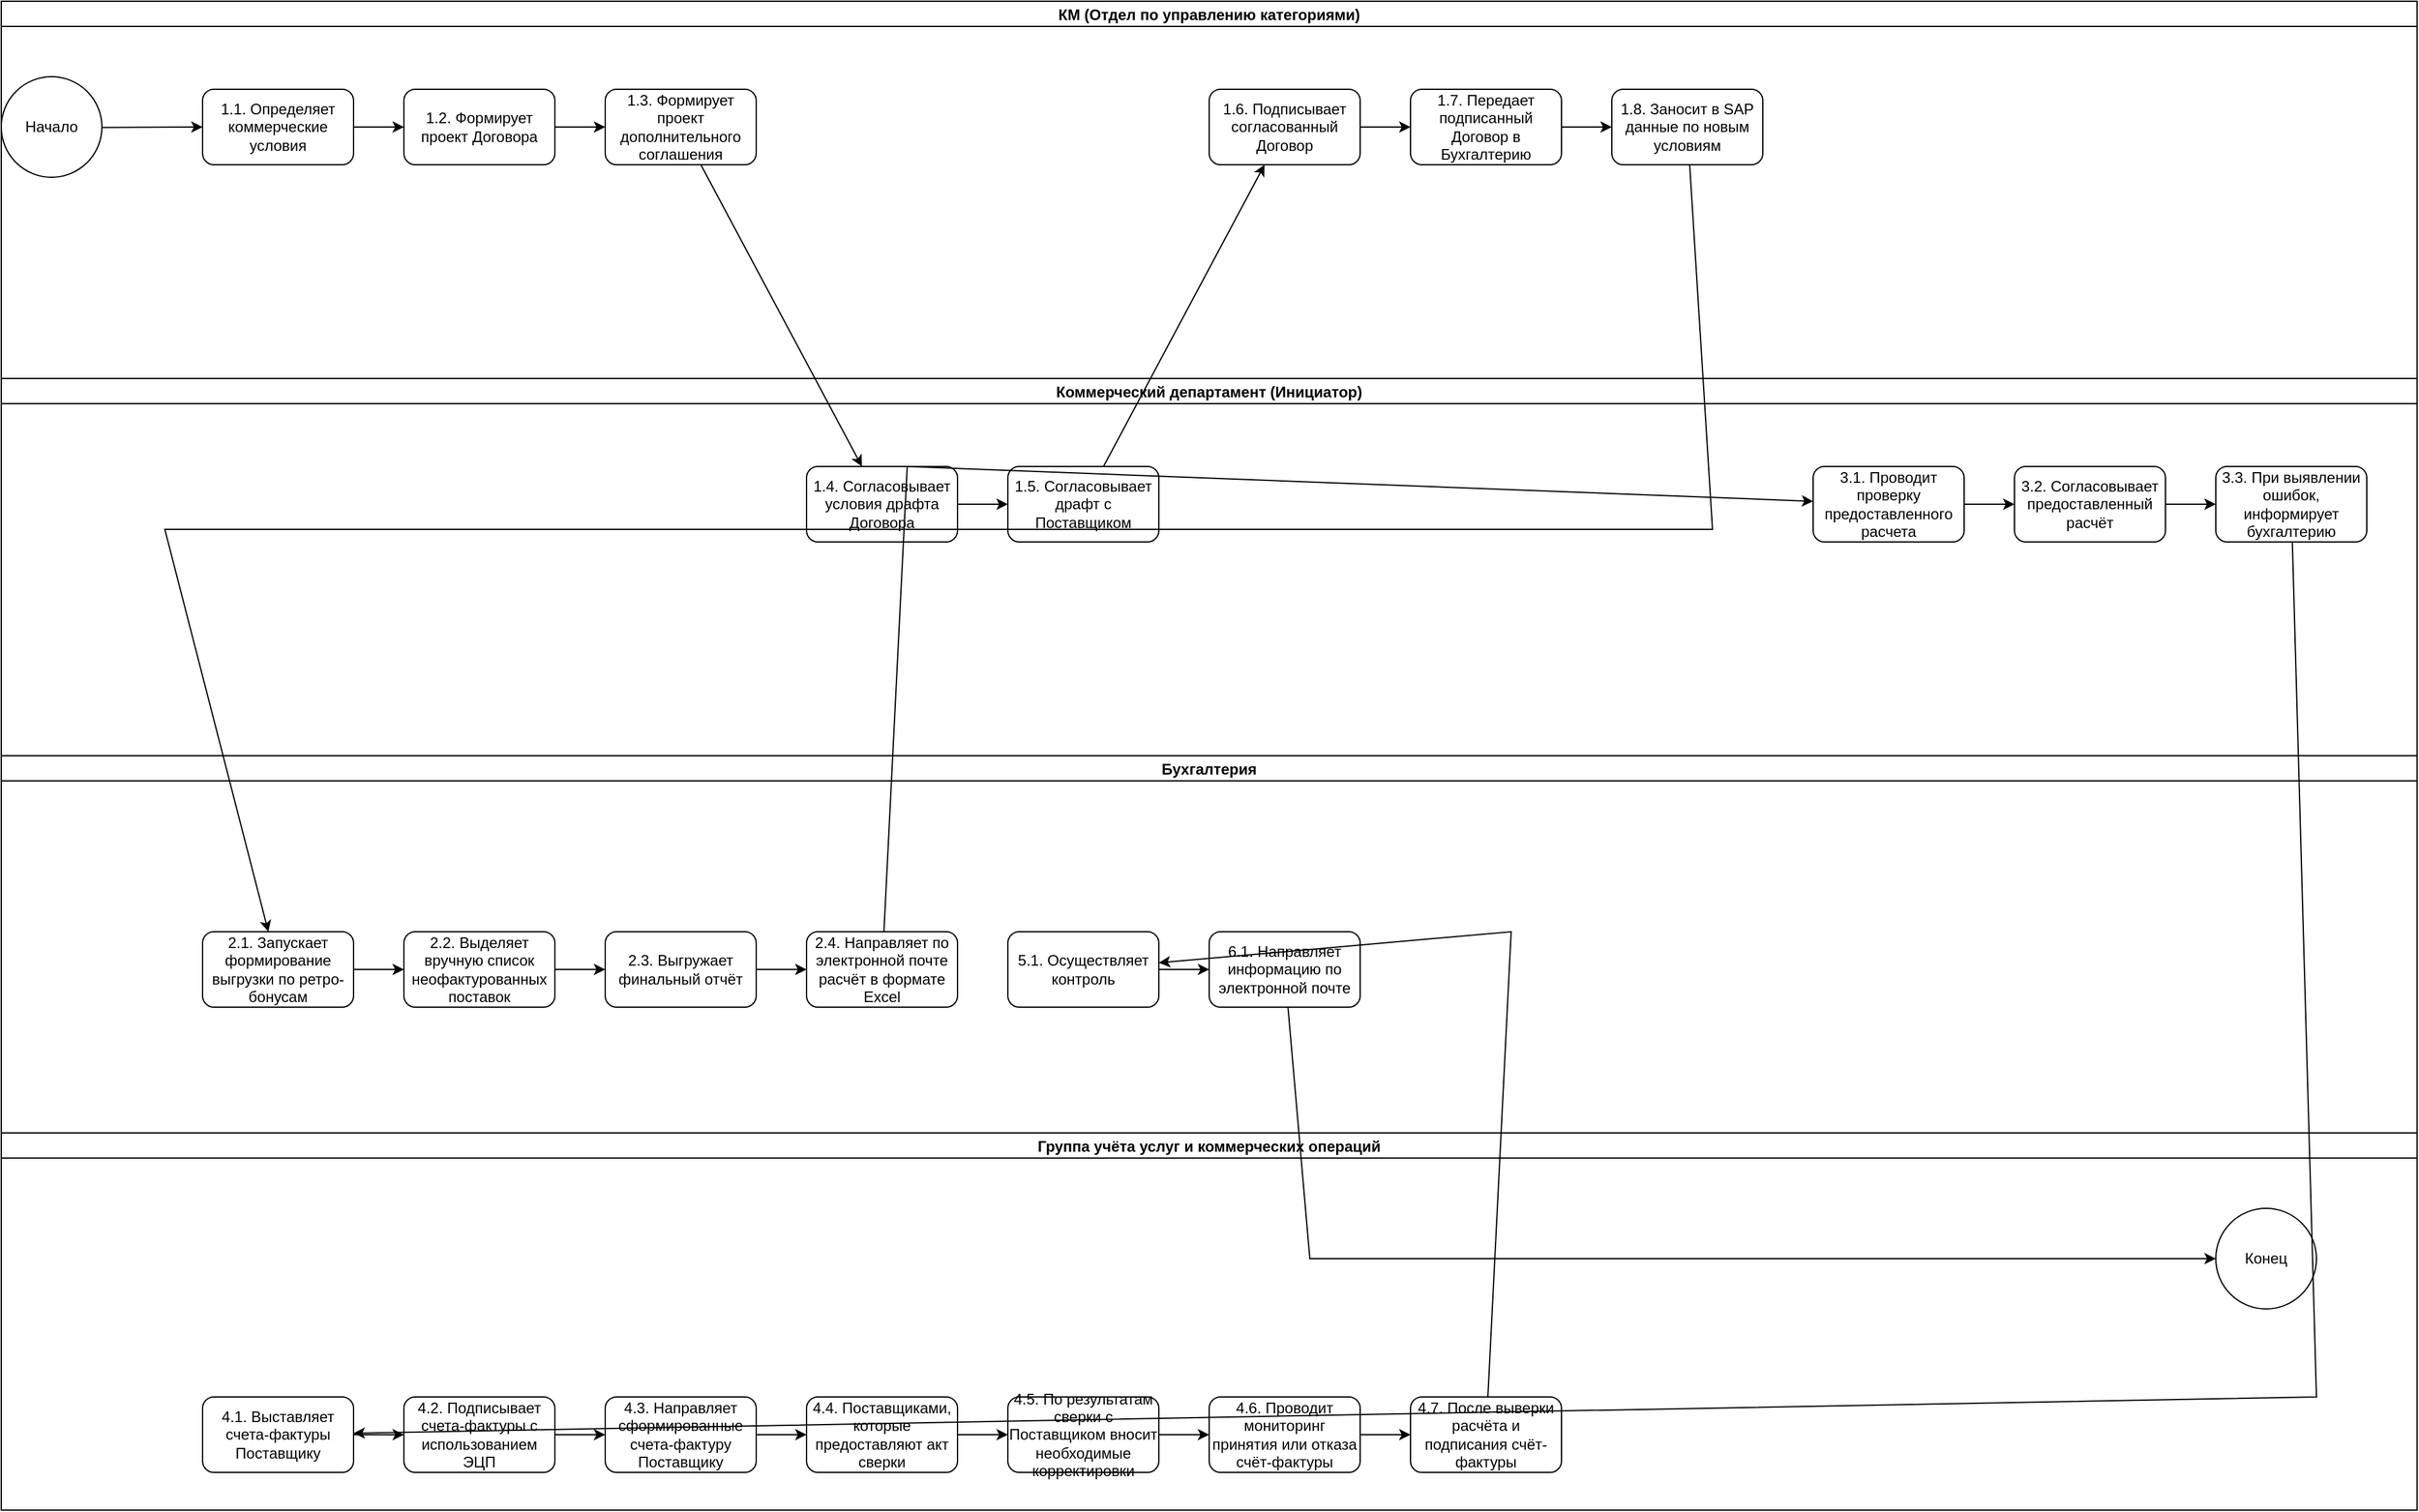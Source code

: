 <mxfile version="22.0.8" type="device">
  <diagram name="Page-1" id="12345">
    <mxGraphModel dx="2868" dy="1588" grid="1" gridSize="10" guides="1" tooltips="1" connect="1" arrows="1" fold="1" page="1" pageScale="1" pageWidth="2000" pageHeight="1600" math="0" shadow="0">
      <root>
        <mxCell id="0" />
        <mxCell id="1" parent="0" />
        <mxCell id="pool1" value="КМ (Отдел по управлению категориями)" style="swimlane;startSize=20;" vertex="1" parent="1">
          <mxGeometry x="40" y="40" width="1920" height="300" as="geometry" />
        </mxCell>
        <mxCell id="task1_1" value="1.1. Определяет коммерческие условия" style="rounded=1;whiteSpace=wrap;html=1;" vertex="1" parent="pool1">
          <mxGeometry x="160" y="70" width="120" height="60" as="geometry" />
        </mxCell>
        <mxCell id="task1_2" value="1.2. Формирует проект Договора" style="rounded=1;whiteSpace=wrap;html=1;" vertex="1" parent="pool1">
          <mxGeometry x="320" y="70" width="120" height="60" as="geometry" />
        </mxCell>
        <mxCell id="task1_3" value="1.3. Формирует проект дополнительного соглашения" style="rounded=1;whiteSpace=wrap;html=1;" vertex="1" parent="pool1">
          <mxGeometry x="480" y="70" width="120" height="60" as="geometry" />
        </mxCell>
        <mxCell id="task1_6" value="1.6. Подписывает согласованный Договор" style="rounded=1;whiteSpace=wrap;html=1;" vertex="1" parent="pool1">
          <mxGeometry x="960" y="70" width="120" height="60" as="geometry" />
        </mxCell>
        <mxCell id="task1_7" value="1.7. Передает подписанный Договор в Бухгалтерию" style="rounded=1;whiteSpace=wrap;html=1;" vertex="1" parent="pool1">
          <mxGeometry x="1120" y="70" width="120" height="60" as="geometry" />
        </mxCell>
        <mxCell id="task1_8" value="1.8. Заносит в SAP данные по новым условиям" style="rounded=1;whiteSpace=wrap;html=1;" vertex="1" parent="pool1">
          <mxGeometry x="1280" y="70" width="120" height="60" as="geometry" />
        </mxCell>
        <mxCell id="pool2" value="Коммерческий департамент (Инициатор)" style="swimlane;startSize=20;" vertex="1" parent="1">
          <mxGeometry x="40" y="340" width="1920" height="300" as="geometry" />
        </mxCell>
        <mxCell id="task1_4" value="1.4. Согласовывает условия драфта Договора" style="rounded=1;whiteSpace=wrap;html=1;" vertex="1" parent="pool2">
          <mxGeometry x="640" y="70" width="120" height="60" as="geometry" />
        </mxCell>
        <mxCell id="task1_5" value="1.5. Согласовывает драфт с Поставщиком" style="rounded=1;whiteSpace=wrap;html=1;" vertex="1" parent="pool2">
          <mxGeometry x="800" y="70" width="120" height="60" as="geometry" />
        </mxCell>
        <mxCell id="task3_1" value="3.1. Проводит проверку предоставленного расчета" style="rounded=1;whiteSpace=wrap;html=1;" vertex="1" parent="pool2">
          <mxGeometry x="1440" y="70" width="120" height="60" as="geometry" />
        </mxCell>
        <mxCell id="task3_2" value="3.2. Согласовывает предоставленный расчёт" style="rounded=1;whiteSpace=wrap;html=1;" vertex="1" parent="pool2">
          <mxGeometry x="1600" y="70" width="120" height="60" as="geometry" />
        </mxCell>
        <mxCell id="task3_3" value="3.3. При выявлении ошибок, информирует бухгалтерию" style="rounded=1;whiteSpace=wrap;html=1;" vertex="1" parent="pool2">
          <mxGeometry x="1760" y="70" width="120" height="60" as="geometry" />
        </mxCell>
        <mxCell id="pool3" value="Бухгалтерия" style="swimlane;startSize=20;" vertex="1" parent="1">
          <mxGeometry x="40" y="640" width="1920" height="300" as="geometry" />
        </mxCell>
        <mxCell id="task2_1" value="2.1. Запускает формирование выгрузки по ретро-бонусам" style="rounded=1;whiteSpace=wrap;html=1;" vertex="1" parent="pool3">
          <mxGeometry x="160" y="140" width="120" height="60" as="geometry" />
        </mxCell>
        <mxCell id="task2_2" value="2.2. Выделяет вручную список неофактурованных поставок" style="rounded=1;whiteSpace=wrap;html=1;" vertex="1" parent="pool3">
          <mxGeometry x="320" y="140" width="120" height="60" as="geometry" />
        </mxCell>
        <mxCell id="task2_3" value="2.3. Выгружает финальный отчёт" style="rounded=1;whiteSpace=wrap;html=1;" vertex="1" parent="pool3">
          <mxGeometry x="480" y="140" width="120" height="60" as="geometry" />
        </mxCell>
        <mxCell id="task2_4" value="2.4. Направляет по электронной почте расчёт в формате Excel" style="rounded=1;whiteSpace=wrap;html=1;" vertex="1" parent="pool3">
          <mxGeometry x="640" y="140" width="120" height="60" as="geometry" />
        </mxCell>
        <mxCell id="task5_1" value="5.1. Осуществляет контроль" style="rounded=1;whiteSpace=wrap;html=1;" vertex="1" parent="pool3">
          <mxGeometry x="800" y="140" width="120" height="60" as="geometry" />
        </mxCell>
        <mxCell id="task6_1" value="6.1. Направляет информацию по электронной почте" style="rounded=1;whiteSpace=wrap;html=1;" vertex="1" parent="pool3">
          <mxGeometry x="960" y="140" width="120" height="60" as="geometry" />
        </mxCell>
        <mxCell id="pool4" value="Группа учёта услуг и коммерческих операций" style="swimlane;startSize=20;" vertex="1" parent="1">
          <mxGeometry x="40" y="940" width="1920" height="300" as="geometry" />
        </mxCell>
        <mxCell id="task4_1" value="4.1. Выставляет счета-фактуры Поставщику" style="rounded=1;whiteSpace=wrap;html=1;" vertex="1" parent="pool4">
          <mxGeometry x="160" y="210" width="120" height="60" as="geometry" />
        </mxCell>
        <mxCell id="task4_2" value="4.2. Подписывает счета-фактуры с использованием ЭЦП" style="rounded=1;whiteSpace=wrap;html=1;" vertex="1" parent="pool4">
          <mxGeometry x="320" y="210" width="120" height="60" as="geometry" />
        </mxCell>
        <mxCell id="task4_3" value="4.3. Направляет сформированные счета-фактуру Поставщику" style="rounded=1;whiteSpace=wrap;html=1;" vertex="1" parent="pool4">
          <mxGeometry x="480" y="210" width="120" height="60" as="geometry" />
        </mxCell>
        <mxCell id="task4_4" value="4.4. Поставщиками, которые предоставляют акт сверки" style="rounded=1;whiteSpace=wrap;html=1;" vertex="1" parent="pool4">
          <mxGeometry x="640" y="210" width="120" height="60" as="geometry" />
        </mxCell>
        <mxCell id="task4_5" value="4.5. По результатам сверки с Поставщиком вносит необходимые корректировки" style="rounded=1;whiteSpace=wrap;html=1;" vertex="1" parent="pool4">
          <mxGeometry x="800" y="210" width="120" height="60" as="geometry" />
        </mxCell>
        <mxCell id="task4_6" value="4.6. Проводит мониторинг принятия или отказа счёт-фактуры" style="rounded=1;whiteSpace=wrap;html=1;" vertex="1" parent="pool4">
          <mxGeometry x="960" y="210" width="120" height="60" as="geometry" />
        </mxCell>
        <mxCell id="task4_7" value="4.7. После выверки расчёта и подписания счёт-фактуры" style="rounded=1;whiteSpace=wrap;html=1;" vertex="1" parent="pool4">
          <mxGeometry x="1120" y="210" width="120" height="60" as="geometry" />
        </mxCell>
        <mxCell id="start" value="Начало" style="ellipse;whiteSpace=wrap;html=1;aspect=fixed;" vertex="1" parent="1">
          <mxGeometry x="40" y="100" width="80" height="80" as="geometry" />
        </mxCell>
        <mxCell id="end" value="Конец" style="ellipse;whiteSpace=wrap;html=1;aspect=fixed;" vertex="1" parent="1">
          <mxGeometry x="1800" y="1000" width="80" height="80" as="geometry" />
        </mxCell>
        <mxCell id="flow1" value="" style="endArrow=classic;html=1;rounded=0;" edge="1" parent="1" source="start" target="task1_1">
          <mxGeometry width="50" height="50" relative="1" as="geometry">
            <mxPoint x="120" y="140" as="sourcePoint" />
            <mxPoint x="170" y="90" as="targetPoint" />
          </mxGeometry>
        </mxCell>
        <mxCell id="flow2" value="" style="endArrow=classic;html=1;rounded=0;" edge="1" parent="1" source="task1_1" target="task1_2">
          <mxGeometry width="50" height="50" relative="1" as="geometry">
            <mxPoint x="280" y="140" as="sourcePoint" />
            <mxPoint x="330" y="90" as="targetPoint" />
          </mxGeometry>
        </mxCell>
        <mxCell id="flow3" value="" style="endArrow=classic;html=1;rounded=0;" edge="1" parent="1" source="task1_2" target="task1_3">
          <mxGeometry width="50" height="50" relative="1" as="geometry">
            <mxPoint x="440" y="140" as="sourcePoint" />
            <mxPoint x="490" y="90" as="targetPoint" />
          </mxGeometry>
        </mxCell>
        <mxCell id="flow4" value="" style="endArrow=classic;html=1;rounded=0;" edge="1" parent="1" source="task1_3" target="task1_4">
          <mxGeometry width="50" height="50" relative="1" as="geometry">
            <mxPoint x="600" y="140" as="sourcePoint" />
            <mxPoint x="650" y="90" as="targetPoint" />
          </mxGeometry>
        </mxCell>
        <mxCell id="flow5" value="" style="endArrow=classic;html=1;rounded=0;" edge="1" parent="1" source="task1_4" target="task1_5">
          <mxGeometry width="50" height="50" relative="1" as="geometry">
            <mxPoint x="760" y="140" as="sourcePoint" />
            <mxPoint x="810" y="90" as="targetPoint" />
          </mxGeometry>
        </mxCell>
        <mxCell id="flow6" value="" style="endArrow=classic;html=1;rounded=0;" edge="1" parent="1" source="task1_5" target="task1_6">
          <mxGeometry width="50" height="50" relative="1" as="geometry">
            <mxPoint x="920" y="140" as="sourcePoint" />
            <mxPoint x="970" y="90" as="targetPoint" />
          </mxGeometry>
        </mxCell>
        <mxCell id="flow7" value="" style="endArrow=classic;html=1;rounded=0;" edge="1" parent="1" source="task1_6" target="task1_7">
          <mxGeometry width="50" height="50" relative="1" as="geometry">
            <mxPoint x="1080" y="140" as="sourcePoint" />
            <mxPoint x="1130" y="90" as="targetPoint" />
          </mxGeometry>
        </mxCell>
        <mxCell id="flow8" value="" style="endArrow=classic;html=1;rounded=0;" edge="1" parent="1" source="task1_7" target="task1_8">
          <mxGeometry width="50" height="50" relative="1" as="geometry">
            <mxPoint x="1240" y="140" as="sourcePoint" />
            <mxPoint x="1290" y="90" as="targetPoint" />
          </mxGeometry>
        </mxCell>
        <mxCell id="flow9" value="" style="endArrow=classic;html=1;rounded=0;" edge="1" parent="1" source="task1_8" target="task2_1">
          <mxGeometry width="50" height="50" relative="1" as="geometry">
            <mxPoint x="1400" y="140" as="sourcePoint" />
            <mxPoint x="170" y="790" as="targetPoint" />
            <Array as="points">
              <mxPoint x="1400" y="460" />
              <mxPoint x="170" y="460" />
            </Array>
          </mxGeometry>
        </mxCell>
        <mxCell id="flow10" value="" style="endArrow=classic;html=1;rounded=0;" edge="1" parent="1" source="task2_1" target="task2_2">
          <mxGeometry width="50" height="50" relative="1" as="geometry">
            <mxPoint x="280" y="790" as="sourcePoint" />
            <mxPoint x="330" y="740" as="targetPoint" />
          </mxGeometry>
        </mxCell>
        <mxCell id="flow11" value="" style="endArrow=classic;html=1;rounded=0;" edge="1" parent="1" source="task2_2" target="task2_3">
          <mxGeometry width="50" height="50" relative="1" as="geometry">
            <mxPoint x="440" y="790" as="sourcePoint" />
            <mxPoint x="490" y="740" as="targetPoint" />
          </mxGeometry>
        </mxCell>
        <mxCell id="flow12" value="" style="endArrow=classic;html=1;rounded=0;" edge="1" parent="1" source="task2_3" target="task2_4">
          <mxGeometry width="50" height="50" relative="1" as="geometry">
            <mxPoint x="600" y="790" as="sourcePoint" />
            <mxPoint x="650" y="740" as="targetPoint" />
          </mxGeometry>
        </mxCell>
        <mxCell id="flow13" value="" style="endArrow=classic;html=1;rounded=0;" edge="1" parent="1" source="task2_4" target="task3_1">
          <mxGeometry width="50" height="50" relative="1" as="geometry">
            <mxPoint x="760" y="790" as="sourcePoint" />
            <mxPoint x="1450" y="410" as="targetPoint" />
            <Array as="points">
              <mxPoint x="760" y="410" />
            </Array>
          </mxGeometry>
        </mxCell>
        <mxCell id="flow14" value="" style="endArrow=classic;html=1;rounded=0;" edge="1" parent="1" source="task3_1" target="task3_2">
          <mxGeometry width="50" height="50" relative="1" as="geometry">
            <mxPoint x="1560" y="410" as="sourcePoint" />
            <mxPoint x="1610" y="360" as="targetPoint" />
          </mxGeometry>
        </mxCell>
        <mxCell id="flow15" value="" style="endArrow=classic;html=1;rounded=0;" edge="1" parent="1" source="task3_2" target="task3_3">
          <mxGeometry width="50" height="50" relative="1" as="geometry">
            <mxPoint x="1720" y="410" as="sourcePoint" />
            <mxPoint x="1770" y="360" as="targetPoint" />
          </mxGeometry>
        </mxCell>
        <mxCell id="flow16" value="" style="endArrow=classic;html=1;rounded=0;" edge="1" parent="1" source="task3_3" target="task4_1">
          <mxGeometry width="50" height="50" relative="1" as="geometry">
            <mxPoint x="1880" y="410" as="sourcePoint" />
            <mxPoint x="170" y="1150" as="targetPoint" />
            <Array as="points">
              <mxPoint x="1880" y="1150" />
            </Array>
          </mxGeometry>
        </mxCell>
        <mxCell id="flow17" value="" style="endArrow=classic;html=1;rounded=0;" edge="1" parent="1" source="task4_1" target="task4_2">
          <mxGeometry width="50" height="50" relative="1" as="geometry">
            <mxPoint x="280" y="1150" as="sourcePoint" />
            <mxPoint x="330" y="1100" as="targetPoint" />
          </mxGeometry>
        </mxCell>
        <mxCell id="flow18" value="" style="endArrow=classic;html=1;rounded=0;" edge="1" parent="1" source="task4_2" target="task4_3">
          <mxGeometry width="50" height="50" relative="1" as="geometry">
            <mxPoint x="440" y="1150" as="sourcePoint" />
            <mxPoint x="490" y="1100" as="targetPoint" />
          </mxGeometry>
        </mxCell>
        <mxCell id="flow19" value="" style="endArrow=classic;html=1;rounded=0;" edge="1" parent="1" source="task4_3" target="task4_4">
          <mxGeometry width="50" height="50" relative="1" as="geometry">
            <mxPoint x="600" y="1150" as="sourcePoint" />
            <mxPoint x="650" y="1100" as="targetPoint" />
          </mxGeometry>
        </mxCell>
        <mxCell id="flow20" value="" style="endArrow=classic;html=1;rounded=0;" edge="1" parent="1" source="task4_4" target="task4_5">
          <mxGeometry width="50" height="50" relative="1" as="geometry">
            <mxPoint x="760" y="1150" as="sourcePoint" />
            <mxPoint x="810" y="1100" as="targetPoint" />
          </mxGeometry>
        </mxCell>
        <mxCell id="flow21" value="" style="endArrow=classic;html=1;rounded=0;" edge="1" parent="1" source="task4_5" target="task4_6">
          <mxGeometry width="50" height="50" relative="1" as="geometry">
            <mxPoint x="920" y="1150" as="sourcePoint" />
            <mxPoint x="970" y="1100" as="targetPoint" />
          </mxGeometry>
        </mxCell>
        <mxCell id="flow22" value="" style="endArrow=classic;html=1;rounded=0;" edge="1" parent="1" source="task4_6" target="task4_7">
          <mxGeometry width="50" height="50" relative="1" as="geometry">
            <mxPoint x="1080" y="1150" as="sourcePoint" />
            <mxPoint x="1130" y="1100" as="targetPoint" />
          </mxGeometry>
        </mxCell>
        <mxCell id="flow23" value="" style="endArrow=classic;html=1;rounded=0;" edge="1" parent="1" source="task4_7" target="task5_1">
          <mxGeometry width="50" height="50" relative="1" as="geometry">
            <mxPoint x="1240" y="1150" as="sourcePoint" />
            <mxPoint x="810" y="780" as="targetPoint" />
            <Array as="points">
              <mxPoint x="1240" y="780" />
            </Array>
          </mxGeometry>
        </mxCell>
        <mxCell id="flow24" value="" style="endArrow=classic;html=1;rounded=0;" edge="1" parent="1" source="task5_1" target="task6_1">
          <mxGeometry width="50" height="50" relative="1" as="geometry">
            <mxPoint x="920" y="780" as="sourcePoint" />
            <mxPoint x="970" y="730" as="targetPoint" />
          </mxGeometry>
        </mxCell>
        <mxCell id="flow25" value="" style="endArrow=classic;html=1;rounded=0;" edge="1" parent="1" source="task6_1" target="end">
          <mxGeometry width="50" height="50" relative="1" as="geometry">
            <mxPoint x="1080" y="780" as="sourcePoint" />
            <mxPoint x="1810" y="1040" as="targetPoint" />
            <Array as="points">
              <mxPoint x="1080" y="1040" />
            </Array>
          </mxGeometry>
        </mxCell>
      </root>
    </mxGraphModel>
  </diagram>
</mxfile>
